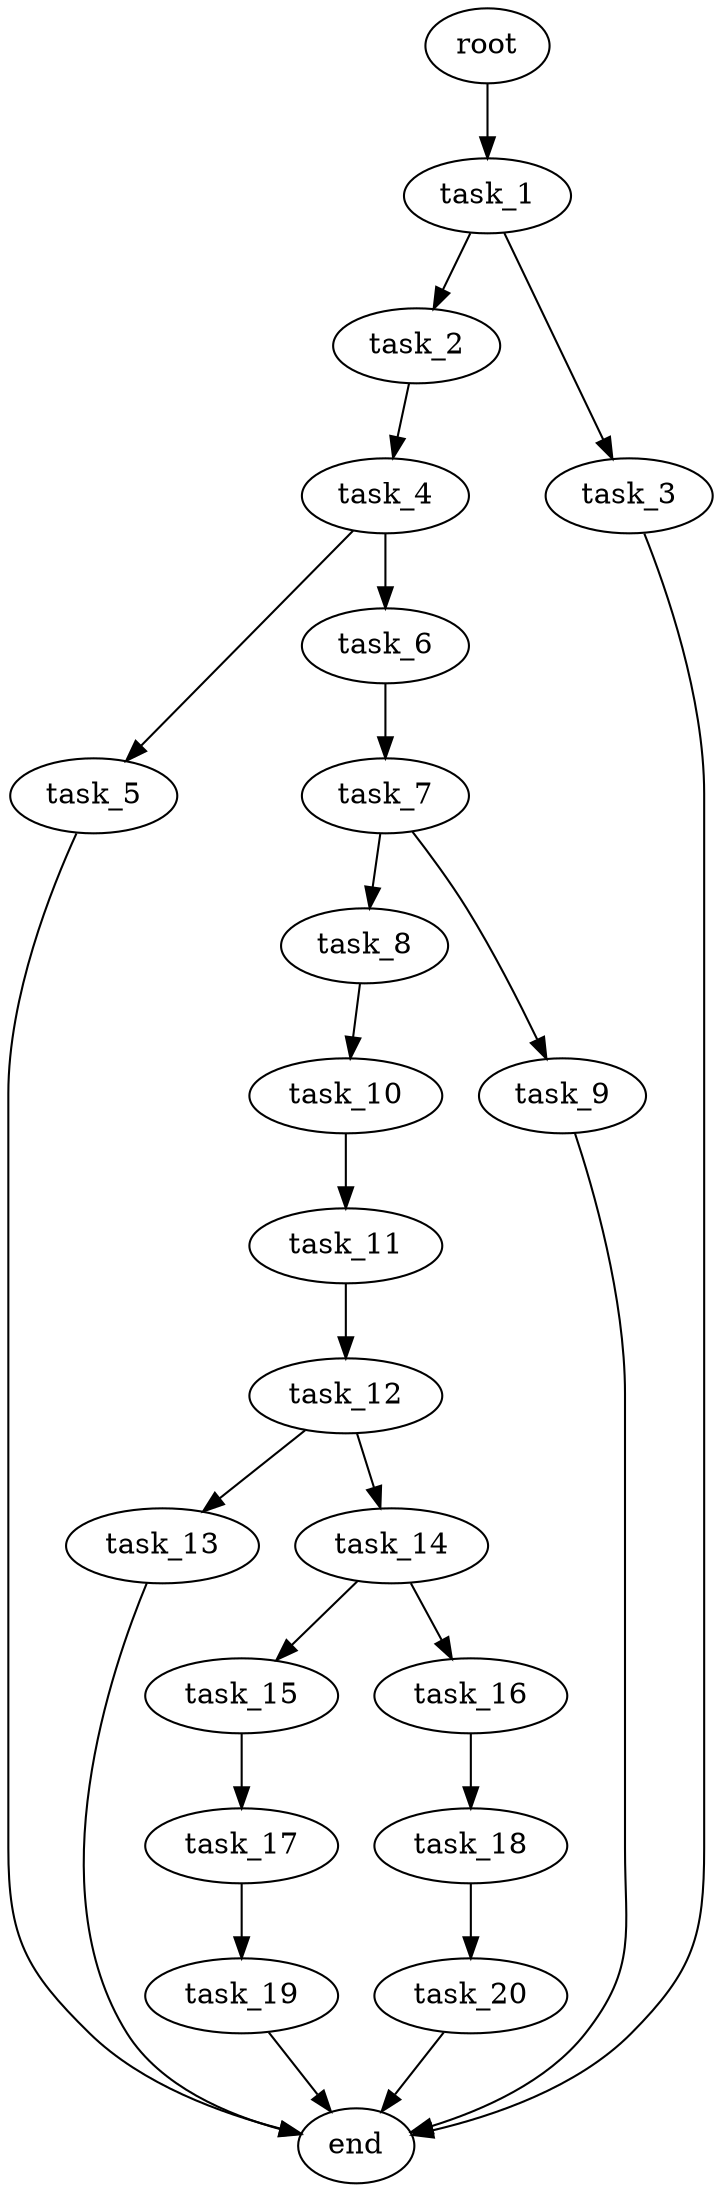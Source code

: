 digraph G {
  root [size="0.000000e+00"];
  task_1 [size="9.034835e+08"];
  task_2 [size="2.327001e+09"];
  task_3 [size="2.188871e+09"];
  task_4 [size="5.264959e+09"];
  task_5 [size="7.834280e+06"];
  task_6 [size="9.179044e+09"];
  task_7 [size="2.015442e+09"];
  task_8 [size="1.305765e+09"];
  task_9 [size="7.169659e+09"];
  task_10 [size="9.187889e+09"];
  task_11 [size="8.442997e+09"];
  task_12 [size="3.236565e+09"];
  task_13 [size="2.201070e+08"];
  task_14 [size="5.866505e+09"];
  task_15 [size="9.172324e+09"];
  task_16 [size="7.743891e+09"];
  task_17 [size="8.464962e+09"];
  task_18 [size="8.606834e+09"];
  task_19 [size="9.605627e+09"];
  task_20 [size="3.736534e+09"];
  end [size="0.000000e+00"];

  root -> task_1 [size="1.000000e-12"];
  task_1 -> task_2 [size="2.327001e+08"];
  task_1 -> task_3 [size="2.188871e+08"];
  task_2 -> task_4 [size="5.264959e+08"];
  task_3 -> end [size="1.000000e-12"];
  task_4 -> task_5 [size="7.834280e+05"];
  task_4 -> task_6 [size="9.179044e+08"];
  task_5 -> end [size="1.000000e-12"];
  task_6 -> task_7 [size="2.015442e+08"];
  task_7 -> task_8 [size="1.305765e+08"];
  task_7 -> task_9 [size="7.169659e+08"];
  task_8 -> task_10 [size="9.187889e+08"];
  task_9 -> end [size="1.000000e-12"];
  task_10 -> task_11 [size="8.442997e+08"];
  task_11 -> task_12 [size="3.236565e+08"];
  task_12 -> task_13 [size="2.201070e+07"];
  task_12 -> task_14 [size="5.866505e+08"];
  task_13 -> end [size="1.000000e-12"];
  task_14 -> task_15 [size="9.172324e+08"];
  task_14 -> task_16 [size="7.743891e+08"];
  task_15 -> task_17 [size="8.464962e+08"];
  task_16 -> task_18 [size="8.606834e+08"];
  task_17 -> task_19 [size="9.605627e+08"];
  task_18 -> task_20 [size="3.736534e+08"];
  task_19 -> end [size="1.000000e-12"];
  task_20 -> end [size="1.000000e-12"];
}

